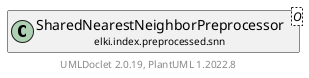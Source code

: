 @startuml
    remove .*\.(Instance|Par|Parameterizer|Factory)$
    set namespaceSeparator none
    hide empty fields
    hide empty methods

    class "<size:14>SharedNearestNeighborPreprocessor.Factory\n<size:10>elki.index.preprocessed.snn" as elki.index.preprocessed.snn.SharedNearestNeighborPreprocessor.Factory<O> [[SharedNearestNeighborPreprocessor.Factory.html]] {
        {static} +NUMBER_OF_NEIGHBORS_ID: OptionID
        {static} +DISTANCE_FUNCTION_ID: OptionID
        #numberOfNeighbors: int
        #distanceFunction: Distance<O>
        +Factory(int, Distance<O>)
        +instantiate(Relation<O>): SharedNearestNeighborPreprocessor<O>
        +getNumberOfNeighbors(): int
        +getInputTypeRestriction(): TypeInformation
    }

    interface "<size:14>SharedNearestNeighborIndex.Factory\n<size:10>elki.index.preprocessed.snn" as elki.index.preprocessed.snn.SharedNearestNeighborIndex.Factory<O> [[SharedNearestNeighborIndex.Factory.html]] {
        {abstract} +instantiate(Relation<O>): SharedNearestNeighborIndex<O>
        {abstract} +getNumberOfNeighbors(): int
    }
    class "<size:14>SharedNearestNeighborPreprocessor\n<size:10>elki.index.preprocessed.snn" as elki.index.preprocessed.snn.SharedNearestNeighborPreprocessor<O> [[SharedNearestNeighborPreprocessor.html]]
    class "<size:14>SharedNearestNeighborPreprocessor.Factory.Par\n<size:10>elki.index.preprocessed.snn" as elki.index.preprocessed.snn.SharedNearestNeighborPreprocessor.Factory.Par<O> [[SharedNearestNeighborPreprocessor.Factory.Par.html]]

    elki.index.preprocessed.snn.SharedNearestNeighborIndex.Factory <|.. elki.index.preprocessed.snn.SharedNearestNeighborPreprocessor.Factory
    elki.index.preprocessed.snn.SharedNearestNeighborPreprocessor +-- elki.index.preprocessed.snn.SharedNearestNeighborPreprocessor.Factory
    elki.index.preprocessed.snn.SharedNearestNeighborPreprocessor.Factory +-- elki.index.preprocessed.snn.SharedNearestNeighborPreprocessor.Factory.Par

    center footer UMLDoclet 2.0.19, PlantUML 1.2022.8
@enduml
